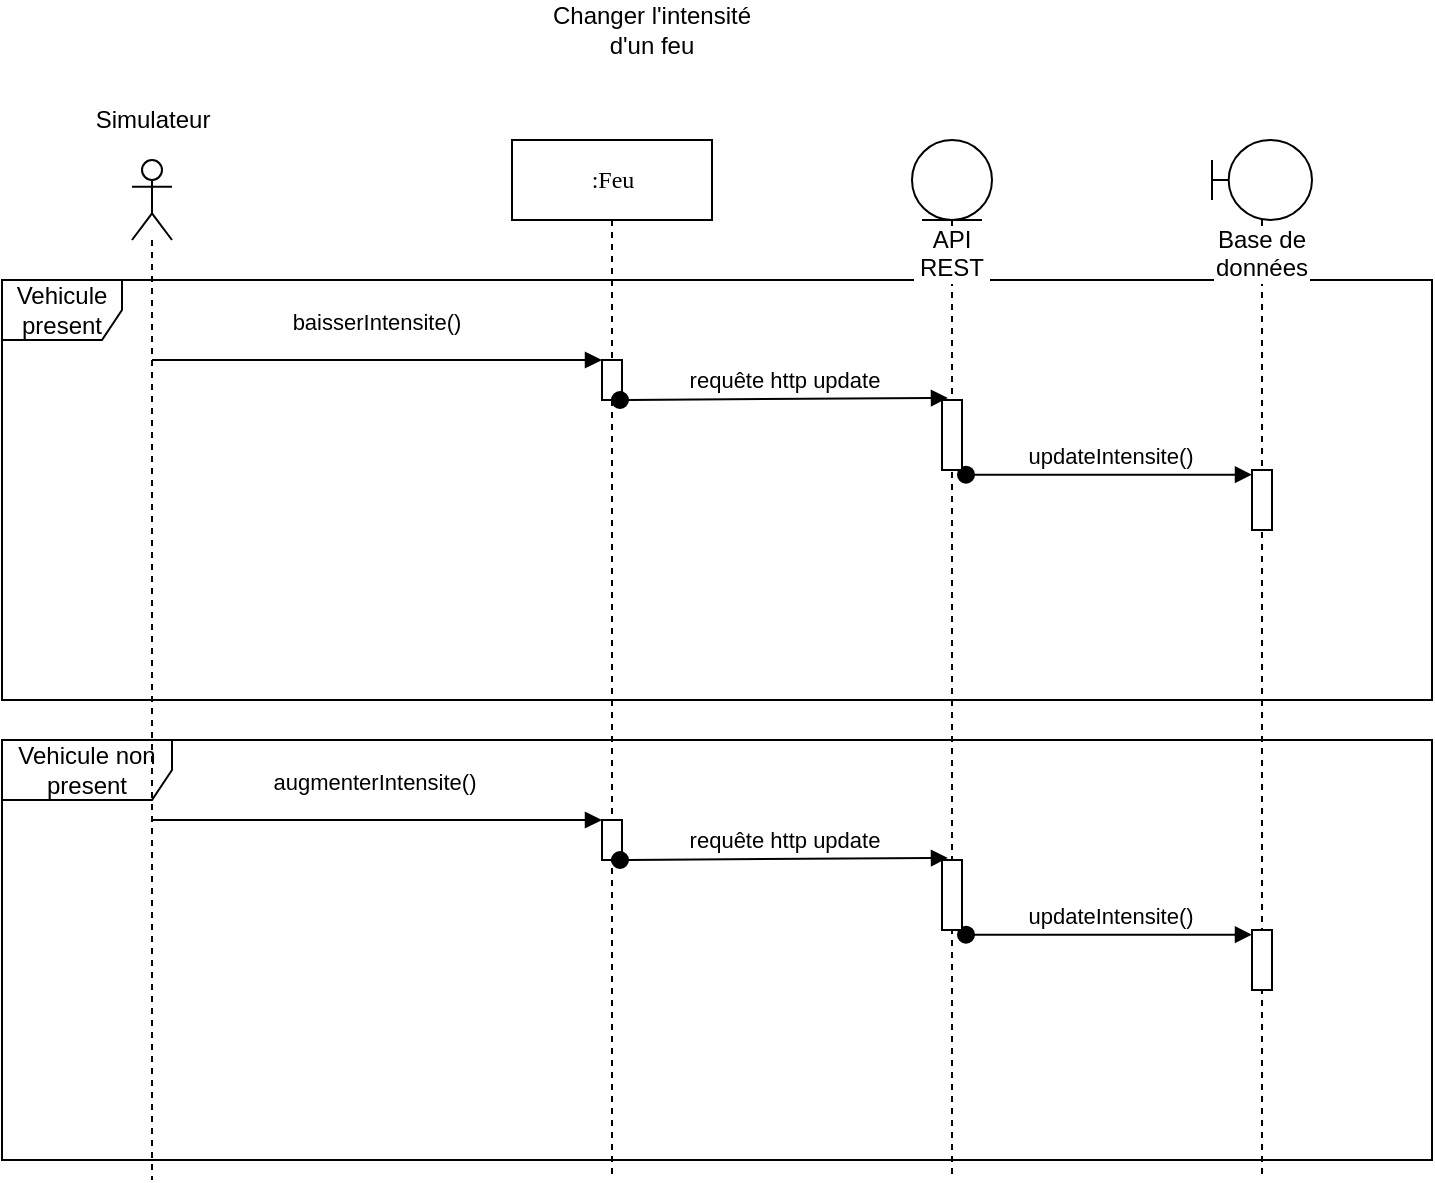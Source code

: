 <mxfile version="14.0.0" type="device"><diagram name="Page-1" id="13e1069c-82ec-6db2-03f1-153e76fe0fe0"><mxGraphModel dx="868" dy="450" grid="1" gridSize="10" guides="1" tooltips="1" connect="1" arrows="1" fold="1" page="1" pageScale="1" pageWidth="1100" pageHeight="850" background="#ffffff" math="0" shadow="0"><root><mxCell id="0"/><mxCell id="1" parent="0"/><mxCell id="6P96B2WbWCPvgYvUBFkt-3" value="Vehicule non present" style="shape=umlFrame;whiteSpace=wrap;html=1;shadow=0;width=85;height=30;" parent="1" vertex="1"><mxGeometry x="75" y="370" width="715" height="210" as="geometry"/></mxCell><mxCell id="6P96B2WbWCPvgYvUBFkt-2" value="Vehicule present" style="shape=umlFrame;whiteSpace=wrap;html=1;shadow=0;" parent="1" vertex="1"><mxGeometry x="75" y="140" width="715" height="210" as="geometry"/></mxCell><mxCell id="7baba1c4bc27f4b0-8" value=":Feu" style="html=1;points=[];perimeter=orthogonalPerimeter;shape=umlLifeline;participant=label;shadow=0;fontFamily=Verdana;fontSize=12;fontColor=#000000;align=center;strokeColor=#000000;strokeWidth=1;fillColor=#ffffff;recursiveResize=0;container=1;collapsible=0;" parent="1" vertex="1"><mxGeometry x="330" y="70" width="100" height="520" as="geometry"/></mxCell><mxCell id="k4Jhj-kdVfevdxZBElXo-18" value="" style="html=1;points=[];perimeter=orthogonalPerimeter;" parent="7baba1c4bc27f4b0-8" vertex="1"><mxGeometry x="45" y="110" width="10" height="20" as="geometry"/></mxCell><mxCell id="k4Jhj-kdVfevdxZBElXo-4" value="Changer l'intensité d'un feu" style="text;html=1;strokeColor=none;fillColor=none;align=center;verticalAlign=middle;whiteSpace=wrap;rounded=0;" parent="1" vertex="1"><mxGeometry x="340" width="120" height="30" as="geometry"/></mxCell><mxCell id="k4Jhj-kdVfevdxZBElXo-10" value="" style="shape=umlLifeline;participant=umlActor;perimeter=lifelinePerimeter;whiteSpace=wrap;html=1;container=1;collapsible=0;recursiveResize=0;verticalAlign=top;spacingTop=36;labelBackgroundColor=#ffffff;outlineConnect=0;" parent="1" vertex="1"><mxGeometry x="140" y="80" width="20" height="510" as="geometry"/></mxCell><mxCell id="k4Jhj-kdVfevdxZBElXo-11" value="Base de données" style="shape=umlLifeline;participant=umlBoundary;perimeter=lifelinePerimeter;whiteSpace=wrap;html=1;container=1;collapsible=0;recursiveResize=0;verticalAlign=top;spacingTop=36;labelBackgroundColor=#ffffff;outlineConnect=0;" parent="1" vertex="1"><mxGeometry x="680" y="70" width="50" height="520" as="geometry"/></mxCell><mxCell id="k4Jhj-kdVfevdxZBElXo-13" value="" style="html=1;points=[];perimeter=orthogonalPerimeter;" parent="k4Jhj-kdVfevdxZBElXo-11" vertex="1"><mxGeometry x="20" y="165" width="10" height="30" as="geometry"/></mxCell><mxCell id="k4Jhj-kdVfevdxZBElXo-14" value="updateIntensite()" style="html=1;verticalAlign=bottom;startArrow=oval;endArrow=block;startSize=8;exitX=1.2;exitY=1.067;exitDx=0;exitDy=0;exitPerimeter=0;" parent="1" source="k4Jhj-kdVfevdxZBElXo-23" target="k4Jhj-kdVfevdxZBElXo-13" edge="1"><mxGeometry relative="1" as="geometry"><mxPoint x="600" y="191" as="sourcePoint"/><Array as="points"/></mxGeometry></mxCell><mxCell id="k4Jhj-kdVfevdxZBElXo-19" value="baisserIntensite()" style="html=1;verticalAlign=bottom;endArrow=block;entryX=0;entryY=0;" parent="1" source="k4Jhj-kdVfevdxZBElXo-10" target="k4Jhj-kdVfevdxZBElXo-18" edge="1"><mxGeometry x="-0.02" y="10" relative="1" as="geometry"><mxPoint x="305" y="210" as="sourcePoint"/><mxPoint x="1" as="offset"/></mxGeometry></mxCell><mxCell id="k4Jhj-kdVfevdxZBElXo-21" value="API REST" style="shape=umlLifeline;participant=umlEntity;perimeter=lifelinePerimeter;whiteSpace=wrap;html=1;container=1;collapsible=0;recursiveResize=0;verticalAlign=top;spacingTop=36;labelBackgroundColor=#ffffff;outlineConnect=0;size=40;" parent="1" vertex="1"><mxGeometry x="530" y="70" width="40" height="520" as="geometry"/></mxCell><mxCell id="k4Jhj-kdVfevdxZBElXo-23" value="" style="html=1;points=[];perimeter=orthogonalPerimeter;" parent="k4Jhj-kdVfevdxZBElXo-21" vertex="1"><mxGeometry x="15" y="130" width="10" height="35" as="geometry"/></mxCell><mxCell id="lzG93RZWgKzmJdwZDyaG-1" value="Simulateur" style="text;html=1;align=center;verticalAlign=middle;resizable=0;points=[];;autosize=1;" parent="1" vertex="1"><mxGeometry x="110" y="50" width="80" height="20" as="geometry"/></mxCell><mxCell id="k4Jhj-kdVfevdxZBElXo-22" value="requête http update" style="html=1;verticalAlign=bottom;startArrow=oval;startFill=1;endArrow=block;startSize=8;entryX=0.3;entryY=-0.029;entryDx=0;entryDy=0;entryPerimeter=0;exitX=0.9;exitY=1;exitDx=0;exitDy=0;exitPerimeter=0;" parent="1" source="k4Jhj-kdVfevdxZBElXo-18" target="k4Jhj-kdVfevdxZBElXo-23" edge="1"><mxGeometry width="60" relative="1" as="geometry"><mxPoint x="390" y="183" as="sourcePoint"/><mxPoint x="450" y="180" as="targetPoint"/></mxGeometry></mxCell><mxCell id="6P96B2WbWCPvgYvUBFkt-4" value="" style="html=1;points=[];perimeter=orthogonalPerimeter;" parent="1" vertex="1"><mxGeometry x="375" y="410" width="10" height="20" as="geometry"/></mxCell><mxCell id="6P96B2WbWCPvgYvUBFkt-5" value="" style="html=1;points=[];perimeter=orthogonalPerimeter;" parent="1" vertex="1"><mxGeometry x="700" y="465" width="10" height="30" as="geometry"/></mxCell><mxCell id="6P96B2WbWCPvgYvUBFkt-6" value="updateIntensite()" style="html=1;verticalAlign=bottom;startArrow=oval;endArrow=block;startSize=8;exitX=1.2;exitY=1.067;exitDx=0;exitDy=0;exitPerimeter=0;" parent="1" source="6P96B2WbWCPvgYvUBFkt-8" target="6P96B2WbWCPvgYvUBFkt-5" edge="1"><mxGeometry relative="1" as="geometry"><mxPoint x="600" y="421" as="sourcePoint"/><Array as="points"/></mxGeometry></mxCell><mxCell id="6P96B2WbWCPvgYvUBFkt-7" value="augmenterIntensite()" style="html=1;verticalAlign=bottom;endArrow=block;entryX=0;entryY=0;" parent="1" target="6P96B2WbWCPvgYvUBFkt-4" edge="1"><mxGeometry x="-0.02" y="10" relative="1" as="geometry"><mxPoint x="149.5" y="410" as="sourcePoint"/><mxPoint x="1" as="offset"/></mxGeometry></mxCell><mxCell id="6P96B2WbWCPvgYvUBFkt-8" value="" style="html=1;points=[];perimeter=orthogonalPerimeter;" parent="1" vertex="1"><mxGeometry x="545" y="430" width="10" height="35" as="geometry"/></mxCell><mxCell id="6P96B2WbWCPvgYvUBFkt-9" value="requête http update" style="html=1;verticalAlign=bottom;startArrow=oval;startFill=1;endArrow=block;startSize=8;entryX=0.3;entryY=-0.029;entryDx=0;entryDy=0;entryPerimeter=0;exitX=0.9;exitY=1;exitDx=0;exitDy=0;exitPerimeter=0;" parent="1" source="6P96B2WbWCPvgYvUBFkt-4" target="6P96B2WbWCPvgYvUBFkt-8" edge="1"><mxGeometry width="60" relative="1" as="geometry"><mxPoint x="390" y="413" as="sourcePoint"/><mxPoint x="450" y="410" as="targetPoint"/></mxGeometry></mxCell></root></mxGraphModel></diagram></mxfile>